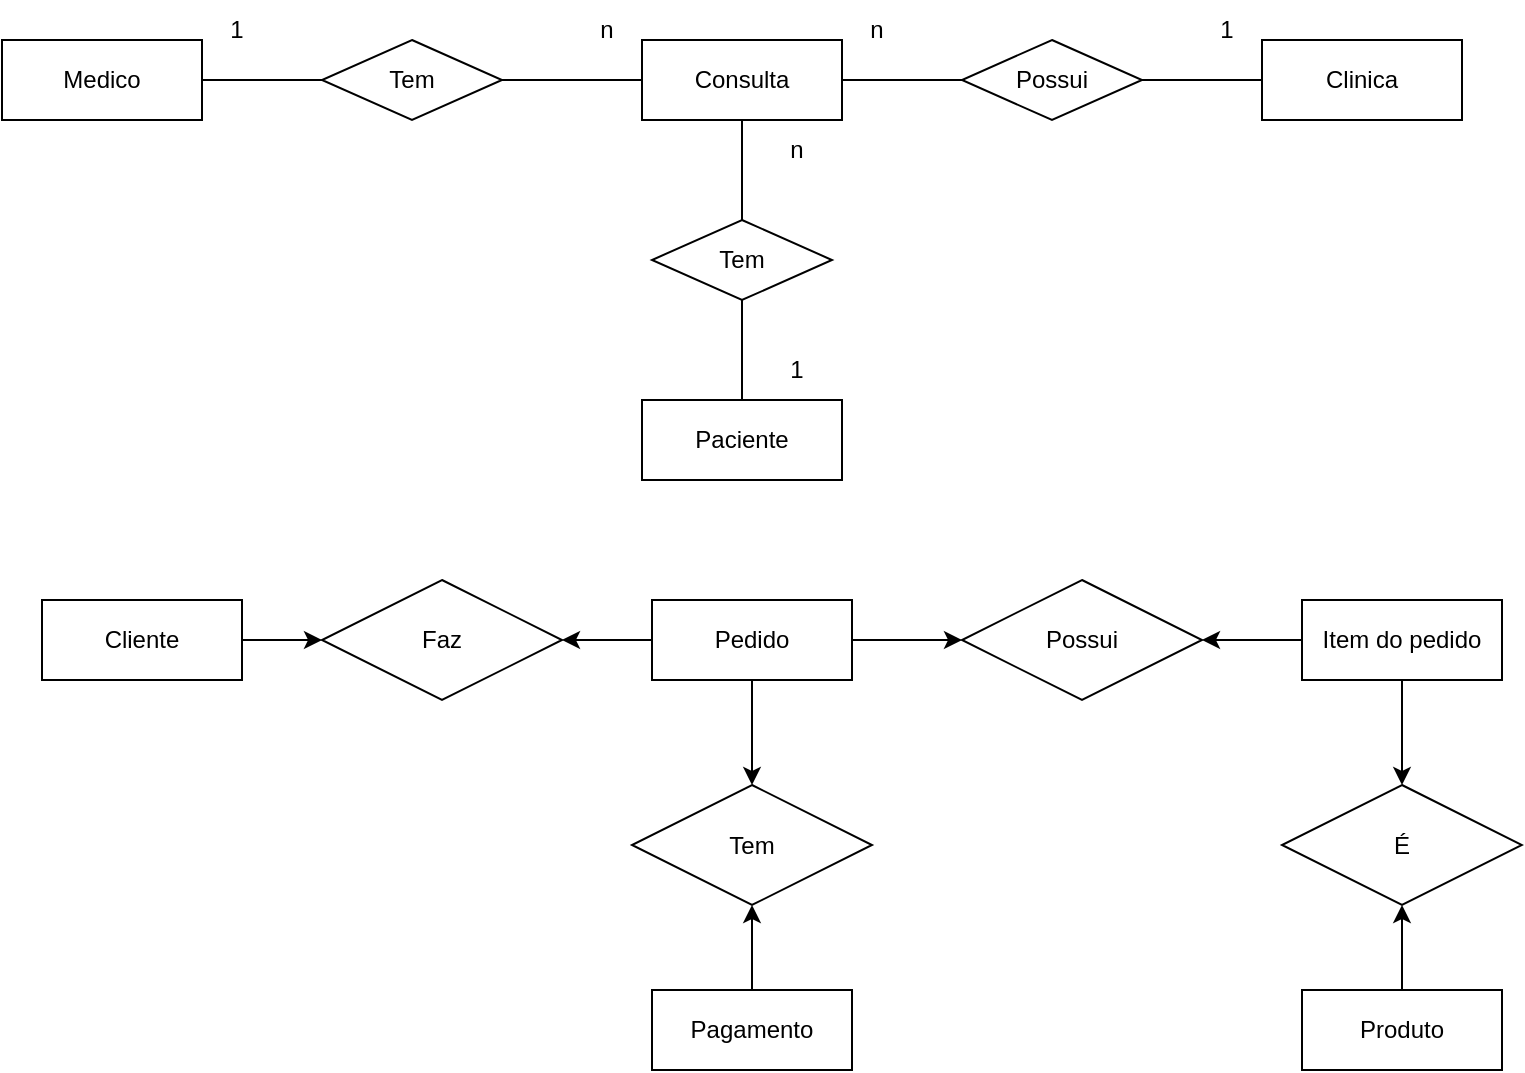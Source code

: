 <mxfile version="28.1.1">
  <diagram name="Página-1" id="fCF54NUb8eyMqiz64Who">
    <mxGraphModel dx="1042" dy="562" grid="1" gridSize="10" guides="1" tooltips="1" connect="1" arrows="1" fold="1" page="1" pageScale="1" pageWidth="827" pageHeight="1169" background="none" math="0" shadow="0">
      <root>
        <mxCell id="0" />
        <mxCell id="1" parent="0" />
        <mxCell id="IVw1GXK-nsfrfiYx63Ya-9" style="edgeStyle=orthogonalEdgeStyle;rounded=0;orthogonalLoop=1;jettySize=auto;html=1;entryX=0;entryY=0.5;entryDx=0;entryDy=0;endArrow=none;endFill=0;" parent="1" source="IVw1GXK-nsfrfiYx63Ya-1" target="IVw1GXK-nsfrfiYx63Ya-7" edge="1">
          <mxGeometry relative="1" as="geometry" />
        </mxCell>
        <mxCell id="IVw1GXK-nsfrfiYx63Ya-1" value="Medico" style="whiteSpace=wrap;html=1;align=center;" parent="1" vertex="1">
          <mxGeometry x="30" y="110" width="100" height="40" as="geometry" />
        </mxCell>
        <mxCell id="IVw1GXK-nsfrfiYx63Ya-15" style="edgeStyle=orthogonalEdgeStyle;rounded=0;orthogonalLoop=1;jettySize=auto;html=1;entryX=0.5;entryY=1;entryDx=0;entryDy=0;endArrow=none;endFill=0;" parent="1" source="IVw1GXK-nsfrfiYx63Ya-2" target="IVw1GXK-nsfrfiYx63Ya-12" edge="1">
          <mxGeometry relative="1" as="geometry" />
        </mxCell>
        <mxCell id="IVw1GXK-nsfrfiYx63Ya-2" value="Paciente" style="whiteSpace=wrap;html=1;align=center;" parent="1" vertex="1">
          <mxGeometry x="350" y="290" width="100" height="40" as="geometry" />
        </mxCell>
        <mxCell id="IVw1GXK-nsfrfiYx63Ya-11" style="edgeStyle=orthogonalEdgeStyle;rounded=0;orthogonalLoop=1;jettySize=auto;html=1;exitX=0;exitY=0.5;exitDx=0;exitDy=0;entryX=1;entryY=0.5;entryDx=0;entryDy=0;startArrow=none;startFill=0;endArrow=none;endFill=0;" parent="1" source="IVw1GXK-nsfrfiYx63Ya-4" target="IVw1GXK-nsfrfiYx63Ya-7" edge="1">
          <mxGeometry relative="1" as="geometry" />
        </mxCell>
        <mxCell id="IVw1GXK-nsfrfiYx63Ya-13" style="edgeStyle=orthogonalEdgeStyle;rounded=0;orthogonalLoop=1;jettySize=auto;html=1;exitX=0.5;exitY=1;exitDx=0;exitDy=0;entryX=0.5;entryY=0;entryDx=0;entryDy=0;endArrow=none;endFill=0;" parent="1" source="IVw1GXK-nsfrfiYx63Ya-4" target="IVw1GXK-nsfrfiYx63Ya-12" edge="1">
          <mxGeometry relative="1" as="geometry" />
        </mxCell>
        <mxCell id="IVw1GXK-nsfrfiYx63Ya-18" style="edgeStyle=orthogonalEdgeStyle;rounded=0;orthogonalLoop=1;jettySize=auto;html=1;endArrow=none;endFill=0;" parent="1" source="IVw1GXK-nsfrfiYx63Ya-4" target="IVw1GXK-nsfrfiYx63Ya-16" edge="1">
          <mxGeometry relative="1" as="geometry" />
        </mxCell>
        <mxCell id="IVw1GXK-nsfrfiYx63Ya-4" value="Consulta" style="whiteSpace=wrap;html=1;align=center;" parent="1" vertex="1">
          <mxGeometry x="350" y="110" width="100" height="40" as="geometry" />
        </mxCell>
        <mxCell id="IVw1GXK-nsfrfiYx63Ya-19" style="edgeStyle=orthogonalEdgeStyle;rounded=0;orthogonalLoop=1;jettySize=auto;html=1;entryX=1;entryY=0.5;entryDx=0;entryDy=0;strokeColor=default;endArrow=none;endFill=0;" parent="1" source="IVw1GXK-nsfrfiYx63Ya-5" target="IVw1GXK-nsfrfiYx63Ya-16" edge="1">
          <mxGeometry relative="1" as="geometry" />
        </mxCell>
        <mxCell id="IVw1GXK-nsfrfiYx63Ya-5" value="Clinica" style="whiteSpace=wrap;html=1;align=center;" parent="1" vertex="1">
          <mxGeometry x="660" y="110" width="100" height="40" as="geometry" />
        </mxCell>
        <mxCell id="IVw1GXK-nsfrfiYx63Ya-7" value="Tem" style="shape=rhombus;perimeter=rhombusPerimeter;whiteSpace=wrap;html=1;align=center;" parent="1" vertex="1">
          <mxGeometry x="190" y="110" width="90" height="40" as="geometry" />
        </mxCell>
        <mxCell id="IVw1GXK-nsfrfiYx63Ya-12" value="Tem" style="shape=rhombus;perimeter=rhombusPerimeter;whiteSpace=wrap;html=1;align=center;" parent="1" vertex="1">
          <mxGeometry x="355" y="200" width="90" height="40" as="geometry" />
        </mxCell>
        <mxCell id="IVw1GXK-nsfrfiYx63Ya-16" value="Possui" style="shape=rhombus;perimeter=rhombusPerimeter;whiteSpace=wrap;html=1;align=center;" parent="1" vertex="1">
          <mxGeometry x="510" y="110" width="90" height="40" as="geometry" />
        </mxCell>
        <mxCell id="IVw1GXK-nsfrfiYx63Ya-31" style="edgeStyle=orthogonalEdgeStyle;rounded=0;orthogonalLoop=1;jettySize=auto;html=1;exitX=0;exitY=0.5;exitDx=0;exitDy=0;entryX=1;entryY=0.5;entryDx=0;entryDy=0;" parent="1" source="IVw1GXK-nsfrfiYx63Ya-22" target="IVw1GXK-nsfrfiYx63Ya-27" edge="1">
          <mxGeometry relative="1" as="geometry" />
        </mxCell>
        <mxCell id="IVw1GXK-nsfrfiYx63Ya-32" style="edgeStyle=orthogonalEdgeStyle;rounded=0;orthogonalLoop=1;jettySize=auto;html=1;exitX=1;exitY=0.5;exitDx=0;exitDy=0;entryX=0;entryY=0.5;entryDx=0;entryDy=0;" parent="1" source="IVw1GXK-nsfrfiYx63Ya-22" target="IVw1GXK-nsfrfiYx63Ya-29" edge="1">
          <mxGeometry relative="1" as="geometry" />
        </mxCell>
        <mxCell id="IVw1GXK-nsfrfiYx63Ya-41" style="edgeStyle=orthogonalEdgeStyle;rounded=0;orthogonalLoop=1;jettySize=auto;html=1;" parent="1" source="IVw1GXK-nsfrfiYx63Ya-22" target="IVw1GXK-nsfrfiYx63Ya-40" edge="1">
          <mxGeometry relative="1" as="geometry" />
        </mxCell>
        <mxCell id="IVw1GXK-nsfrfiYx63Ya-22" value="Pedido" style="whiteSpace=wrap;html=1;align=center;" parent="1" vertex="1">
          <mxGeometry x="355" y="390" width="100" height="40" as="geometry" />
        </mxCell>
        <mxCell id="IVw1GXK-nsfrfiYx63Ya-30" style="edgeStyle=orthogonalEdgeStyle;rounded=0;orthogonalLoop=1;jettySize=auto;html=1;exitX=1;exitY=0.5;exitDx=0;exitDy=0;entryX=0;entryY=0.5;entryDx=0;entryDy=0;" parent="1" source="IVw1GXK-nsfrfiYx63Ya-23" target="IVw1GXK-nsfrfiYx63Ya-27" edge="1">
          <mxGeometry relative="1" as="geometry" />
        </mxCell>
        <mxCell id="IVw1GXK-nsfrfiYx63Ya-23" value="Cliente" style="whiteSpace=wrap;html=1;align=center;" parent="1" vertex="1">
          <mxGeometry x="50" y="390" width="100" height="40" as="geometry" />
        </mxCell>
        <mxCell id="IVw1GXK-nsfrfiYx63Ya-34" style="edgeStyle=orthogonalEdgeStyle;rounded=0;orthogonalLoop=1;jettySize=auto;html=1;" parent="1" source="IVw1GXK-nsfrfiYx63Ya-24" target="IVw1GXK-nsfrfiYx63Ya-29" edge="1">
          <mxGeometry relative="1" as="geometry" />
        </mxCell>
        <mxCell id="IVw1GXK-nsfrfiYx63Ya-37" style="edgeStyle=orthogonalEdgeStyle;rounded=0;orthogonalLoop=1;jettySize=auto;html=1;entryX=0.5;entryY=0;entryDx=0;entryDy=0;" parent="1" source="IVw1GXK-nsfrfiYx63Ya-24" target="IVw1GXK-nsfrfiYx63Ya-36" edge="1">
          <mxGeometry relative="1" as="geometry" />
        </mxCell>
        <mxCell id="IVw1GXK-nsfrfiYx63Ya-24" value="Item do pedido" style="whiteSpace=wrap;html=1;align=center;" parent="1" vertex="1">
          <mxGeometry x="680" y="390" width="100" height="40" as="geometry" />
        </mxCell>
        <mxCell id="IVw1GXK-nsfrfiYx63Ya-44" style="edgeStyle=orthogonalEdgeStyle;rounded=0;orthogonalLoop=1;jettySize=auto;html=1;exitX=0.5;exitY=0;exitDx=0;exitDy=0;entryX=0.5;entryY=1;entryDx=0;entryDy=0;" parent="1" source="IVw1GXK-nsfrfiYx63Ya-25" target="IVw1GXK-nsfrfiYx63Ya-40" edge="1">
          <mxGeometry relative="1" as="geometry" />
        </mxCell>
        <mxCell id="IVw1GXK-nsfrfiYx63Ya-25" value="Pagamento" style="whiteSpace=wrap;html=1;align=center;" parent="1" vertex="1">
          <mxGeometry x="355" y="585" width="100" height="40" as="geometry" />
        </mxCell>
        <mxCell id="IVw1GXK-nsfrfiYx63Ya-38" style="edgeStyle=orthogonalEdgeStyle;rounded=0;orthogonalLoop=1;jettySize=auto;html=1;entryX=0.5;entryY=1;entryDx=0;entryDy=0;" parent="1" source="IVw1GXK-nsfrfiYx63Ya-26" target="IVw1GXK-nsfrfiYx63Ya-36" edge="1">
          <mxGeometry relative="1" as="geometry" />
        </mxCell>
        <mxCell id="IVw1GXK-nsfrfiYx63Ya-26" value="Produto" style="whiteSpace=wrap;html=1;align=center;" parent="1" vertex="1">
          <mxGeometry x="680" y="585" width="100" height="40" as="geometry" />
        </mxCell>
        <mxCell id="IVw1GXK-nsfrfiYx63Ya-27" value="Faz" style="shape=rhombus;perimeter=rhombusPerimeter;whiteSpace=wrap;html=1;align=center;" parent="1" vertex="1">
          <mxGeometry x="190" y="380" width="120" height="60" as="geometry" />
        </mxCell>
        <mxCell id="IVw1GXK-nsfrfiYx63Ya-29" value="Possui" style="shape=rhombus;perimeter=rhombusPerimeter;whiteSpace=wrap;html=1;align=center;" parent="1" vertex="1">
          <mxGeometry x="510" y="380" width="120" height="60" as="geometry" />
        </mxCell>
        <mxCell id="IVw1GXK-nsfrfiYx63Ya-36" value="É" style="shape=rhombus;perimeter=rhombusPerimeter;whiteSpace=wrap;html=1;align=center;" parent="1" vertex="1">
          <mxGeometry x="670" y="482.5" width="120" height="60" as="geometry" />
        </mxCell>
        <mxCell id="IVw1GXK-nsfrfiYx63Ya-40" value="Tem" style="shape=rhombus;perimeter=rhombusPerimeter;whiteSpace=wrap;html=1;align=center;" parent="1" vertex="1">
          <mxGeometry x="345" y="482.5" width="120" height="60" as="geometry" />
        </mxCell>
        <mxCell id="JYKQuwapfw5iykZQhzrd-3" value="1" style="text;html=1;align=center;verticalAlign=middle;whiteSpace=wrap;rounded=0;" vertex="1" parent="1">
          <mxGeometry x="625" y="90" width="35" height="30" as="geometry" />
        </mxCell>
        <mxCell id="JYKQuwapfw5iykZQhzrd-5" value="1" style="text;html=1;align=center;verticalAlign=middle;whiteSpace=wrap;rounded=0;" vertex="1" parent="1">
          <mxGeometry x="130" y="90" width="35" height="30" as="geometry" />
        </mxCell>
        <mxCell id="JYKQuwapfw5iykZQhzrd-6" value="n" style="text;html=1;align=center;verticalAlign=middle;whiteSpace=wrap;rounded=0;" vertex="1" parent="1">
          <mxGeometry x="315" y="90" width="35" height="30" as="geometry" />
        </mxCell>
        <mxCell id="JYKQuwapfw5iykZQhzrd-7" value="n" style="text;html=1;align=center;verticalAlign=middle;whiteSpace=wrap;rounded=0;" vertex="1" parent="1">
          <mxGeometry x="450" y="90" width="35" height="30" as="geometry" />
        </mxCell>
        <mxCell id="JYKQuwapfw5iykZQhzrd-8" value="n" style="text;html=1;align=center;verticalAlign=middle;whiteSpace=wrap;rounded=0;" vertex="1" parent="1">
          <mxGeometry x="410" y="150" width="35" height="30" as="geometry" />
        </mxCell>
        <mxCell id="JYKQuwapfw5iykZQhzrd-9" value="1" style="text;html=1;align=center;verticalAlign=middle;whiteSpace=wrap;rounded=0;" vertex="1" parent="1">
          <mxGeometry x="410" y="260" width="35" height="30" as="geometry" />
        </mxCell>
      </root>
    </mxGraphModel>
  </diagram>
</mxfile>
